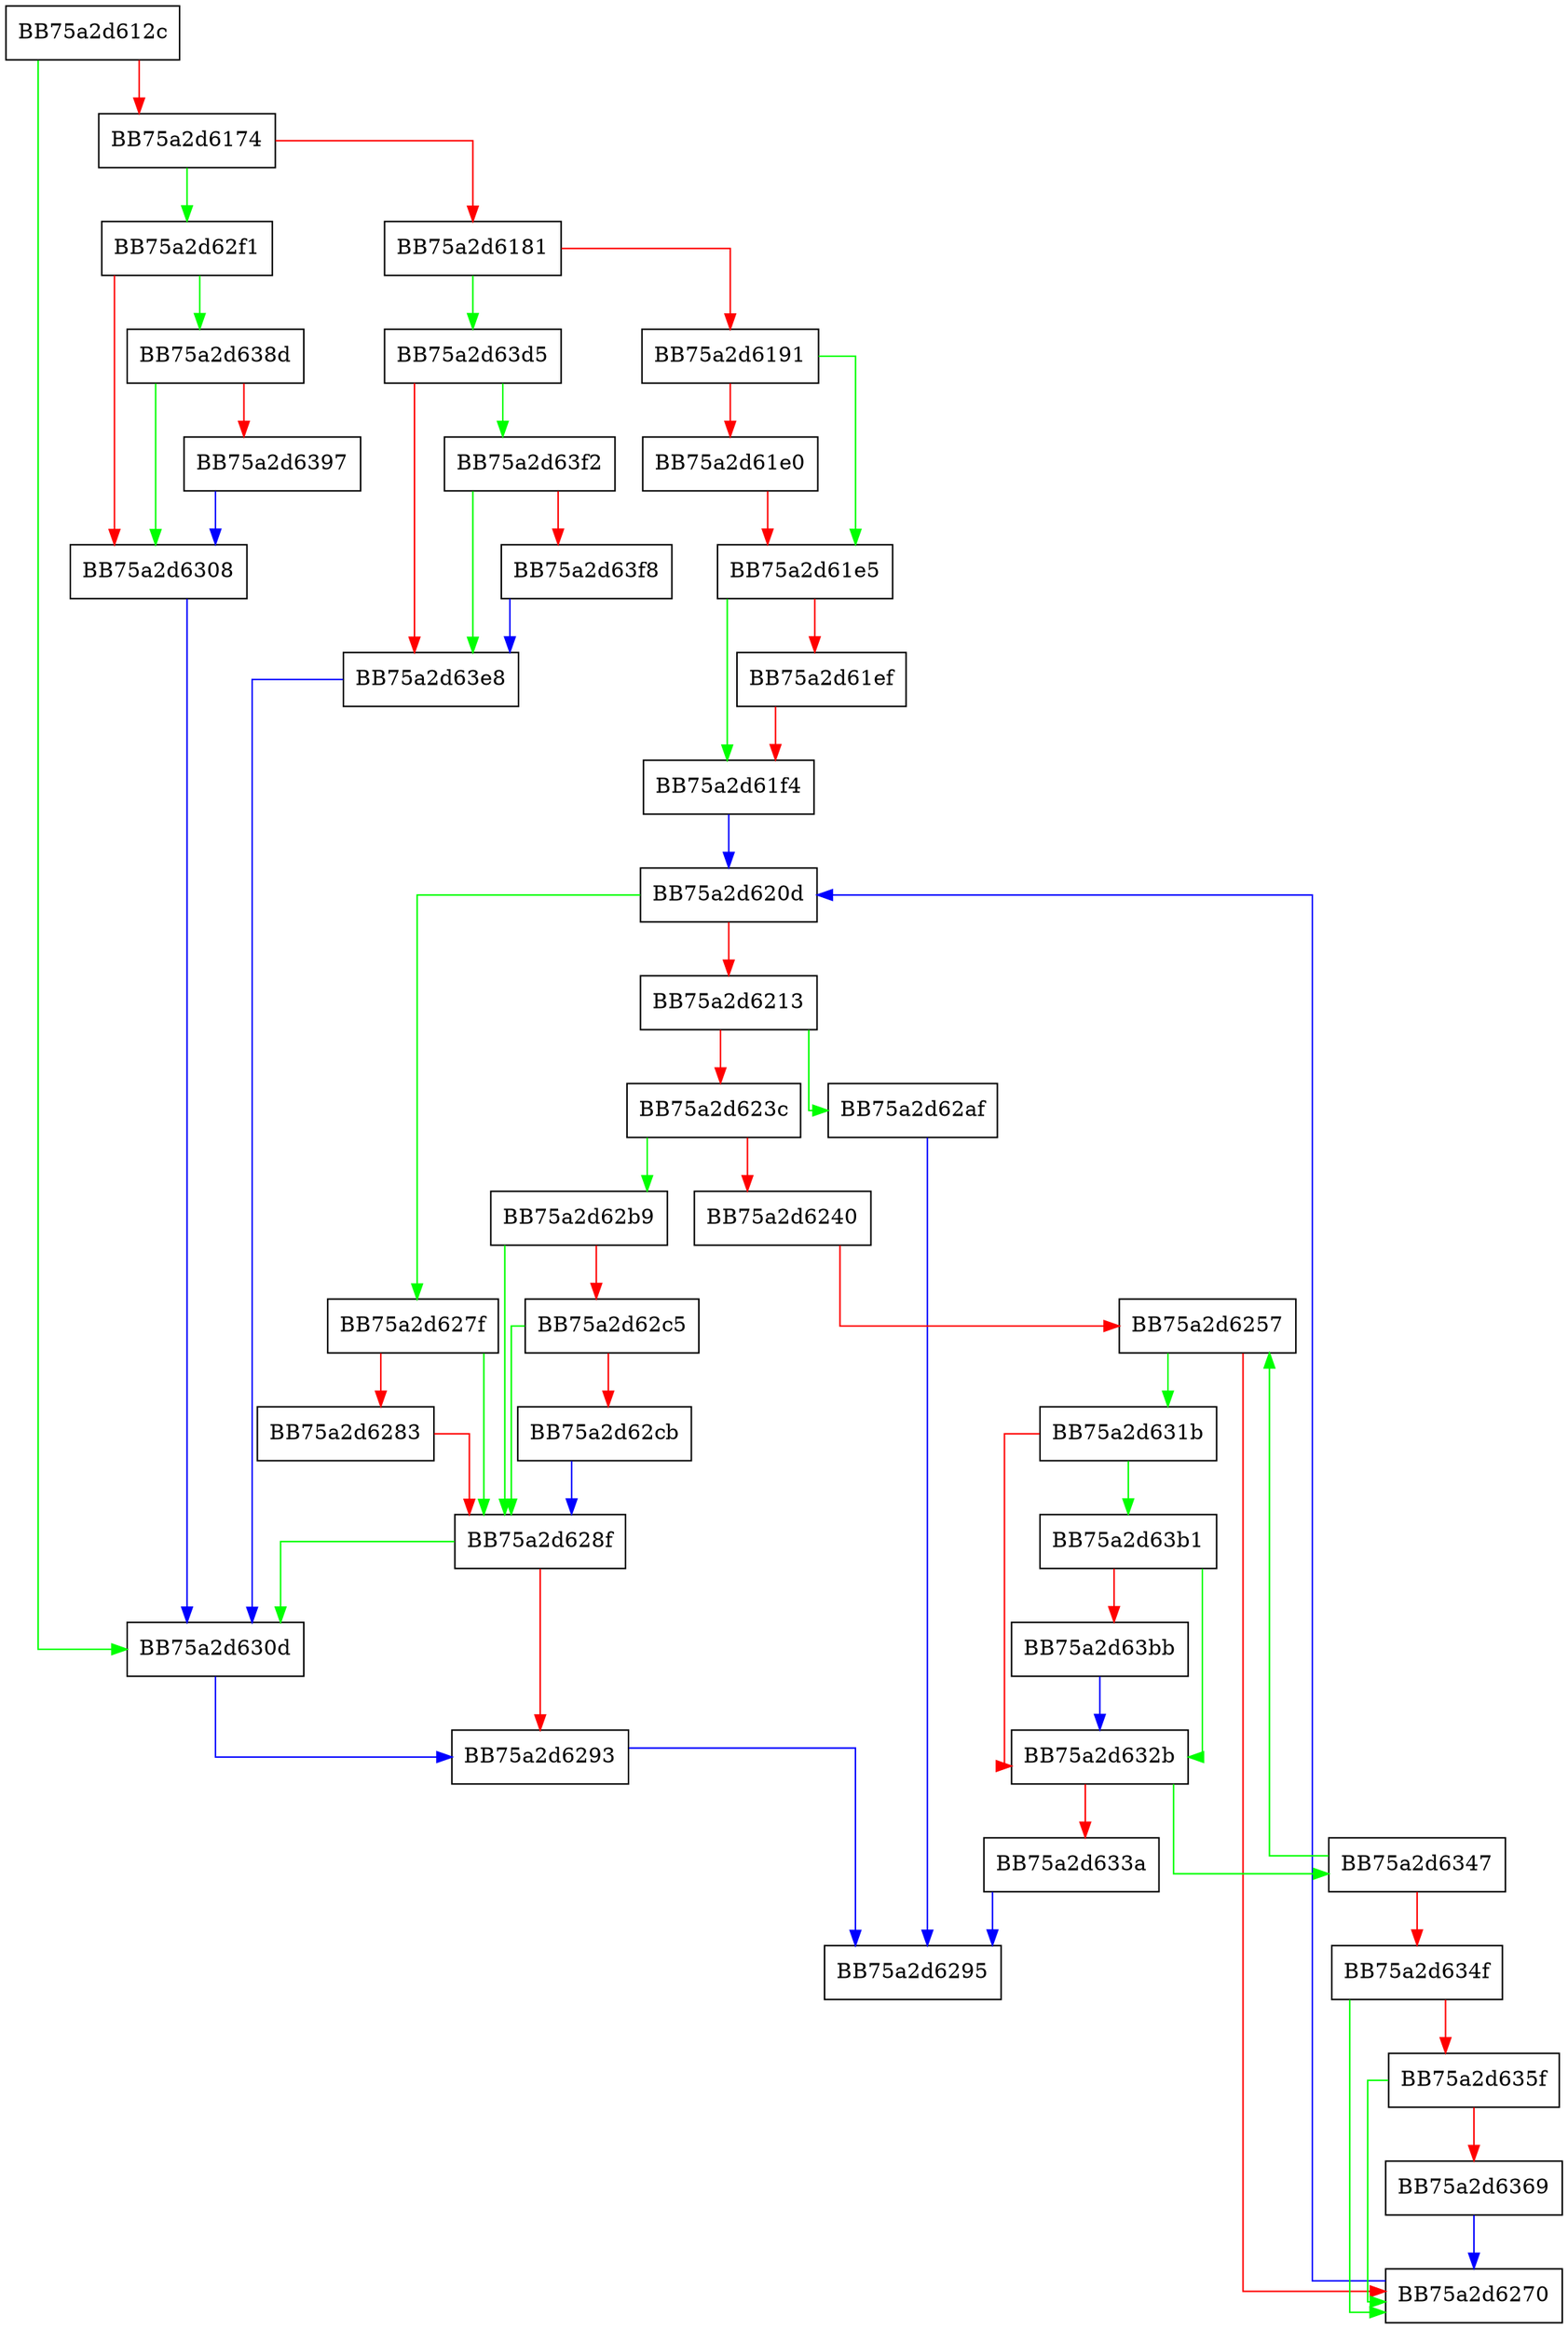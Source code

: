 digraph FindFirst {
  node [shape="box"];
  graph [splines=ortho];
  BB75a2d612c -> BB75a2d630d [color="green"];
  BB75a2d612c -> BB75a2d6174 [color="red"];
  BB75a2d6174 -> BB75a2d62f1 [color="green"];
  BB75a2d6174 -> BB75a2d6181 [color="red"];
  BB75a2d6181 -> BB75a2d63d5 [color="green"];
  BB75a2d6181 -> BB75a2d6191 [color="red"];
  BB75a2d6191 -> BB75a2d61e5 [color="green"];
  BB75a2d6191 -> BB75a2d61e0 [color="red"];
  BB75a2d61e0 -> BB75a2d61e5 [color="red"];
  BB75a2d61e5 -> BB75a2d61f4 [color="green"];
  BB75a2d61e5 -> BB75a2d61ef [color="red"];
  BB75a2d61ef -> BB75a2d61f4 [color="red"];
  BB75a2d61f4 -> BB75a2d620d [color="blue"];
  BB75a2d620d -> BB75a2d627f [color="green"];
  BB75a2d620d -> BB75a2d6213 [color="red"];
  BB75a2d6213 -> BB75a2d62af [color="green"];
  BB75a2d6213 -> BB75a2d623c [color="red"];
  BB75a2d623c -> BB75a2d62b9 [color="green"];
  BB75a2d623c -> BB75a2d6240 [color="red"];
  BB75a2d6240 -> BB75a2d6257 [color="red"];
  BB75a2d6257 -> BB75a2d631b [color="green"];
  BB75a2d6257 -> BB75a2d6270 [color="red"];
  BB75a2d6270 -> BB75a2d620d [color="blue"];
  BB75a2d627f -> BB75a2d628f [color="green"];
  BB75a2d627f -> BB75a2d6283 [color="red"];
  BB75a2d6283 -> BB75a2d628f [color="red"];
  BB75a2d628f -> BB75a2d630d [color="green"];
  BB75a2d628f -> BB75a2d6293 [color="red"];
  BB75a2d6293 -> BB75a2d6295 [color="blue"];
  BB75a2d62af -> BB75a2d6295 [color="blue"];
  BB75a2d62b9 -> BB75a2d628f [color="green"];
  BB75a2d62b9 -> BB75a2d62c5 [color="red"];
  BB75a2d62c5 -> BB75a2d628f [color="green"];
  BB75a2d62c5 -> BB75a2d62cb [color="red"];
  BB75a2d62cb -> BB75a2d628f [color="blue"];
  BB75a2d62f1 -> BB75a2d638d [color="green"];
  BB75a2d62f1 -> BB75a2d6308 [color="red"];
  BB75a2d6308 -> BB75a2d630d [color="blue"];
  BB75a2d630d -> BB75a2d6293 [color="blue"];
  BB75a2d631b -> BB75a2d63b1 [color="green"];
  BB75a2d631b -> BB75a2d632b [color="red"];
  BB75a2d632b -> BB75a2d6347 [color="green"];
  BB75a2d632b -> BB75a2d633a [color="red"];
  BB75a2d633a -> BB75a2d6295 [color="blue"];
  BB75a2d6347 -> BB75a2d6257 [color="green"];
  BB75a2d6347 -> BB75a2d634f [color="red"];
  BB75a2d634f -> BB75a2d6270 [color="green"];
  BB75a2d634f -> BB75a2d635f [color="red"];
  BB75a2d635f -> BB75a2d6270 [color="green"];
  BB75a2d635f -> BB75a2d6369 [color="red"];
  BB75a2d6369 -> BB75a2d6270 [color="blue"];
  BB75a2d638d -> BB75a2d6308 [color="green"];
  BB75a2d638d -> BB75a2d6397 [color="red"];
  BB75a2d6397 -> BB75a2d6308 [color="blue"];
  BB75a2d63b1 -> BB75a2d632b [color="green"];
  BB75a2d63b1 -> BB75a2d63bb [color="red"];
  BB75a2d63bb -> BB75a2d632b [color="blue"];
  BB75a2d63d5 -> BB75a2d63f2 [color="green"];
  BB75a2d63d5 -> BB75a2d63e8 [color="red"];
  BB75a2d63e8 -> BB75a2d630d [color="blue"];
  BB75a2d63f2 -> BB75a2d63e8 [color="green"];
  BB75a2d63f2 -> BB75a2d63f8 [color="red"];
  BB75a2d63f8 -> BB75a2d63e8 [color="blue"];
}